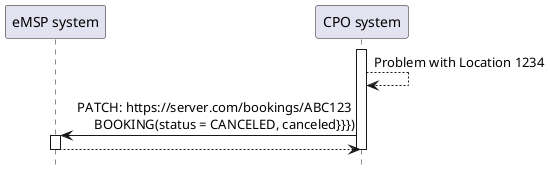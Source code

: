 @startuml
hide footbox
participant "eMSP system" as MSP
participant "CPO system" as CPO

activate CPO
CPO --> CPO: Problem with Location 1234
CPO  ->  MSP: PATCH: https://server.com/bookings/ABC123\n     BOOKING(status = CANCELED, canceled}}})
activate MSP
MSP --> CPO:
deactivate CPO
deactivate MSP

@enduml